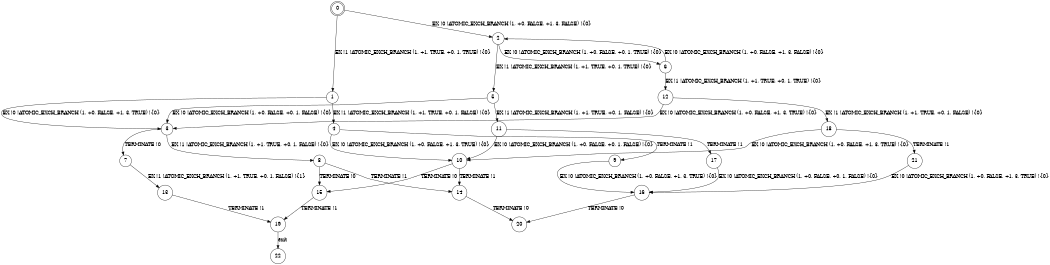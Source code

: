 digraph BCG {
size = "7, 10.5";
center = TRUE;
node [shape = circle];
0 [peripheries = 2];
0 -> 1 [label = "EX !1 !ATOMIC_EXCH_BRANCH (1, +1, TRUE, +0, 1, TRUE) !{0}"];
0 -> 2 [label = "EX !0 !ATOMIC_EXCH_BRANCH (1, +0, FALSE, +1, 3, FALSE) !{0}"];
1 -> 3 [label = "EX !0 !ATOMIC_EXCH_BRANCH (1, +0, FALSE, +1, 3, TRUE) !{0}"];
1 -> 4 [label = "EX !1 !ATOMIC_EXCH_BRANCH (1, +1, TRUE, +0, 1, FALSE) !{0}"];
2 -> 5 [label = "EX !1 !ATOMIC_EXCH_BRANCH (1, +1, TRUE, +0, 1, TRUE) !{0}"];
2 -> 6 [label = "EX !0 !ATOMIC_EXCH_BRANCH (1, +0, FALSE, +0, 1, TRUE) !{0}"];
3 -> 7 [label = "TERMINATE !0"];
3 -> 8 [label = "EX !1 !ATOMIC_EXCH_BRANCH (1, +1, TRUE, +0, 1, FALSE) !{0}"];
4 -> 9 [label = "TERMINATE !1"];
4 -> 10 [label = "EX !0 !ATOMIC_EXCH_BRANCH (1, +0, FALSE, +1, 3, TRUE) !{0}"];
5 -> 11 [label = "EX !1 !ATOMIC_EXCH_BRANCH (1, +1, TRUE, +0, 1, FALSE) !{0}"];
5 -> 3 [label = "EX !0 !ATOMIC_EXCH_BRANCH (1, +0, FALSE, +0, 1, FALSE) !{0}"];
6 -> 12 [label = "EX !1 !ATOMIC_EXCH_BRANCH (1, +1, TRUE, +0, 1, TRUE) !{0}"];
6 -> 2 [label = "EX !0 !ATOMIC_EXCH_BRANCH (1, +0, FALSE, +1, 3, FALSE) !{0}"];
7 -> 13 [label = "EX !1 !ATOMIC_EXCH_BRANCH (1, +1, TRUE, +0, 1, FALSE) !{1}"];
8 -> 14 [label = "TERMINATE !1"];
8 -> 15 [label = "TERMINATE !0"];
9 -> 16 [label = "EX !0 !ATOMIC_EXCH_BRANCH (1, +0, FALSE, +1, 3, TRUE) !{0}"];
10 -> 14 [label = "TERMINATE !1"];
10 -> 15 [label = "TERMINATE !0"];
11 -> 17 [label = "TERMINATE !1"];
11 -> 10 [label = "EX !0 !ATOMIC_EXCH_BRANCH (1, +0, FALSE, +0, 1, FALSE) !{0}"];
12 -> 18 [label = "EX !1 !ATOMIC_EXCH_BRANCH (1, +1, TRUE, +0, 1, FALSE) !{0}"];
12 -> 3 [label = "EX !0 !ATOMIC_EXCH_BRANCH (1, +0, FALSE, +1, 3, TRUE) !{0}"];
13 -> 19 [label = "TERMINATE !1"];
14 -> 20 [label = "TERMINATE !0"];
15 -> 19 [label = "TERMINATE !1"];
16 -> 20 [label = "TERMINATE !0"];
17 -> 16 [label = "EX !0 !ATOMIC_EXCH_BRANCH (1, +0, FALSE, +0, 1, FALSE) !{0}"];
18 -> 21 [label = "TERMINATE !1"];
18 -> 10 [label = "EX !0 !ATOMIC_EXCH_BRANCH (1, +0, FALSE, +1, 3, TRUE) !{0}"];
19 -> 22 [label = "exit"];
21 -> 16 [label = "EX !0 !ATOMIC_EXCH_BRANCH (1, +0, FALSE, +1, 3, TRUE) !{0}"];
}
